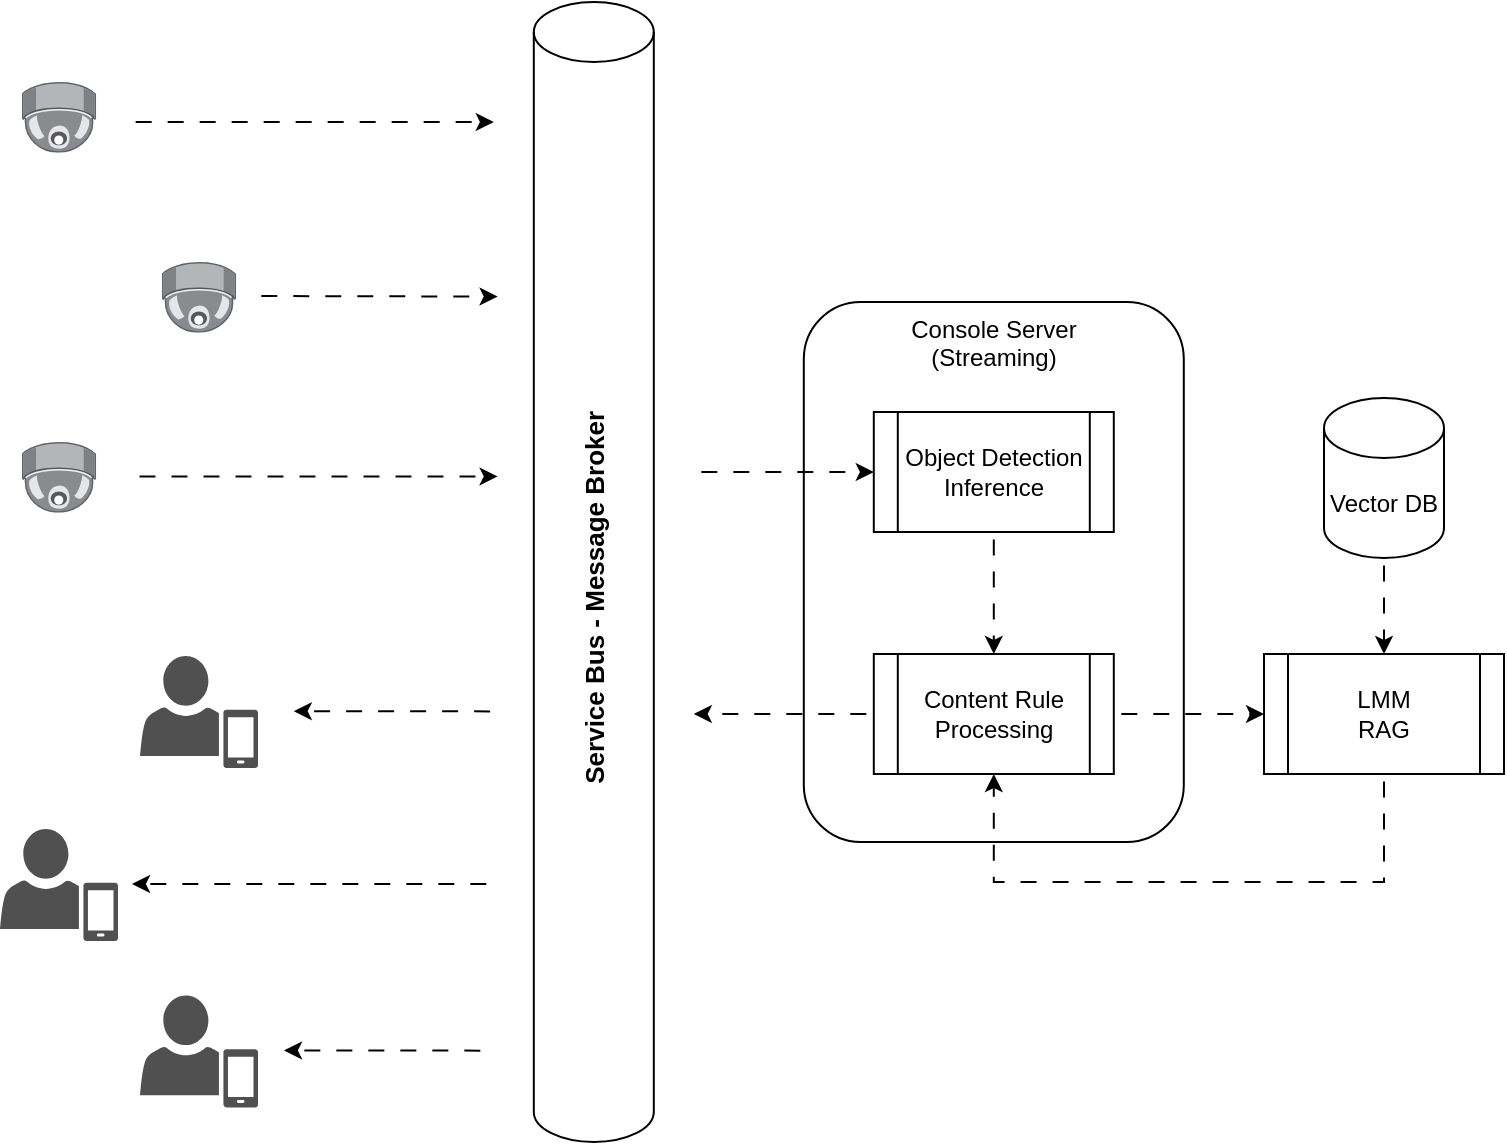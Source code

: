 <mxfile version="24.7.7" pages="4">
  <diagram id="ji1J6WkgpATInemFaY8f" name="architect-centralized">
    <mxGraphModel grid="1" page="1" gridSize="10" guides="1" tooltips="1" connect="1" arrows="1" fold="1" pageScale="1" pageWidth="1169" pageHeight="827" math="0" shadow="0">
      <root>
        <mxCell id="0" />
        <mxCell id="1" parent="0" />
        <mxCell id="9QZtivPQqKxNzh1nIKtD-1" value="Console Server&lt;div&gt;(Streaming)&lt;/div&gt;" style="rounded=1;whiteSpace=wrap;html=1;verticalAlign=top;fillColor=none;" vertex="1" parent="1">
          <mxGeometry x="429.9" y="170" width="190" height="270" as="geometry" />
        </mxCell>
        <mxCell id="e7pzw4XHsS5ILd1aQoIl-1" value="&lt;b&gt;&lt;font style=&quot;font-size: 13px;&quot;&gt;Service Bus - Message Broker&lt;/font&gt;&lt;/b&gt;" style="shape=cylinder3;whiteSpace=wrap;html=1;boundedLbl=1;backgroundOutline=1;size=15;horizontal=0;" vertex="1" parent="1">
          <mxGeometry x="294.9" y="20" width="60" height="570" as="geometry" />
        </mxCell>
        <mxCell id="nG8M49BADRJVLSTUglEq-1" value="" style="image;points=[];aspect=fixed;html=1;align=center;shadow=0;dashed=0;image=img/lib/allied_telesis/security/Surveillance_Camera_Ceiling.svg;" vertex="1" parent="1">
          <mxGeometry x="38.9" y="60" width="37.2" height="35.4" as="geometry" />
        </mxCell>
        <mxCell id="nG8M49BADRJVLSTUglEq-2" value="" style="image;points=[];aspect=fixed;html=1;align=center;shadow=0;dashed=0;image=img/lib/allied_telesis/security/Surveillance_Camera_Ceiling.svg;" vertex="1" parent="1">
          <mxGeometry x="108.9" y="150" width="37.2" height="35.4" as="geometry" />
        </mxCell>
        <mxCell id="nG8M49BADRJVLSTUglEq-4" value="" style="image;points=[];aspect=fixed;html=1;align=center;shadow=0;dashed=0;image=img/lib/allied_telesis/security/Surveillance_Camera_Ceiling.svg;" vertex="1" parent="1">
          <mxGeometry x="38.9" y="240" width="37.2" height="35.4" as="geometry" />
        </mxCell>
        <mxCell id="nG8M49BADRJVLSTUglEq-9" value="" style="sketch=0;pointerEvents=1;shadow=0;dashed=0;html=1;strokeColor=none;fillColor=#505050;labelPosition=center;verticalLabelPosition=bottom;verticalAlign=top;outlineConnect=0;align=center;shape=mxgraph.office.users.mobile_user;" vertex="1" parent="1">
          <mxGeometry x="98.0" y="347" width="59" height="56" as="geometry" />
        </mxCell>
        <mxCell id="nG8M49BADRJVLSTUglEq-12" value="Object Detection&lt;div&gt;Inference&lt;/div&gt;" style="shape=process;whiteSpace=wrap;html=1;backgroundOutline=1;" vertex="1" parent="1">
          <mxGeometry x="464.9" y="225" width="120" height="60" as="geometry" />
        </mxCell>
        <mxCell id="nG8M49BADRJVLSTUglEq-13" value="Content Rule Processing" style="shape=process;whiteSpace=wrap;html=1;backgroundOutline=1;" vertex="1" parent="1">
          <mxGeometry x="464.9" y="346" width="120" height="60" as="geometry" />
        </mxCell>
        <mxCell id="nG8M49BADRJVLSTUglEq-17" value="" style="endArrow=classic;html=1;rounded=0;flowAnimation=1;" edge="1" parent="1">
          <mxGeometry width="50" height="50" relative="1" as="geometry">
            <mxPoint x="92.1" y="80" as="sourcePoint" />
            <mxPoint x="274.9" y="80" as="targetPoint" />
          </mxGeometry>
        </mxCell>
        <mxCell id="nG8M49BADRJVLSTUglEq-18" value="" style="endArrow=classic;html=1;rounded=0;flowAnimation=1;" edge="1" parent="1">
          <mxGeometry width="50" height="50" relative="1" as="geometry">
            <mxPoint x="94.0" y="257.2" as="sourcePoint" />
            <mxPoint x="276.8" y="257.2" as="targetPoint" />
          </mxGeometry>
        </mxCell>
        <mxCell id="nG8M49BADRJVLSTUglEq-19" value="" style="endArrow=classic;html=1;rounded=0;flowAnimation=1;" edge="1" parent="1">
          <mxGeometry width="50" height="50" relative="1" as="geometry">
            <mxPoint x="274.9" y="461.0" as="sourcePoint" />
            <mxPoint x="94.0" y="461.0" as="targetPoint" />
          </mxGeometry>
        </mxCell>
        <mxCell id="nG8M49BADRJVLSTUglEq-21" value="" style="endArrow=classic;html=1;rounded=0;flowAnimation=1;" edge="1" parent="1">
          <mxGeometry width="50" height="50" relative="1" as="geometry">
            <mxPoint x="276.8" y="374.7" as="sourcePoint" />
            <mxPoint x="174.9" y="374.58" as="targetPoint" />
          </mxGeometry>
        </mxCell>
        <mxCell id="nG8M49BADRJVLSTUglEq-22" value="" style="endArrow=classic;html=1;rounded=0;flowAnimation=1;" edge="1" parent="1">
          <mxGeometry width="50" height="50" relative="1" as="geometry">
            <mxPoint x="271.9" y="544.32" as="sourcePoint" />
            <mxPoint x="170" y="544.2" as="targetPoint" />
          </mxGeometry>
        </mxCell>
        <mxCell id="nG8M49BADRJVLSTUglEq-24" value="" style="endArrow=classic;html=1;rounded=0;flowAnimation=1;" edge="1" parent="1">
          <mxGeometry width="50" height="50" relative="1" as="geometry">
            <mxPoint x="154.9" y="167" as="sourcePoint" />
            <mxPoint x="276.8" y="167.28" as="targetPoint" />
          </mxGeometry>
        </mxCell>
        <mxCell id="nG8M49BADRJVLSTUglEq-25" value="" style="endArrow=classic;html=1;rounded=0;entryX=0;entryY=0.5;entryDx=0;entryDy=0;flowAnimation=1;" edge="1" parent="1" target="nG8M49BADRJVLSTUglEq-12">
          <mxGeometry width="50" height="50" relative="1" as="geometry">
            <mxPoint x="374.9" y="255" as="sourcePoint" />
            <mxPoint x="474.9" y="265" as="targetPoint" />
          </mxGeometry>
        </mxCell>
        <mxCell id="nG8M49BADRJVLSTUglEq-27" value="" style="endArrow=classic;html=1;rounded=0;entryX=0.5;entryY=0;entryDx=0;entryDy=0;exitX=0.5;exitY=1;exitDx=0;exitDy=0;flowAnimation=1;" edge="1" parent="1" source="nG8M49BADRJVLSTUglEq-12" target="nG8M49BADRJVLSTUglEq-13">
          <mxGeometry width="50" height="50" relative="1" as="geometry">
            <mxPoint x="524.9" y="210" as="sourcePoint" />
            <mxPoint x="544.9" y="330" as="targetPoint" />
          </mxGeometry>
        </mxCell>
        <mxCell id="nG8M49BADRJVLSTUglEq-29" value="" style="endArrow=classic;html=1;rounded=0;flowAnimation=1;" edge="1" parent="1" source="nG8M49BADRJVLSTUglEq-13">
          <mxGeometry width="50" height="50" relative="1" as="geometry">
            <mxPoint x="466.8" y="373.62" as="sourcePoint" />
            <mxPoint x="374.9" y="376" as="targetPoint" />
          </mxGeometry>
        </mxCell>
        <mxCell id="aHDpGQisgEwn6j_LSuGA-2" value="" style="sketch=0;pointerEvents=1;shadow=0;dashed=0;html=1;strokeColor=none;fillColor=#505050;labelPosition=center;verticalLabelPosition=bottom;verticalAlign=top;outlineConnect=0;align=center;shape=mxgraph.office.users.mobile_user;" vertex="1" parent="1">
          <mxGeometry x="98" y="516.7" width="59" height="56" as="geometry" />
        </mxCell>
        <mxCell id="aHDpGQisgEwn6j_LSuGA-3" value="" style="sketch=0;pointerEvents=1;shadow=0;dashed=0;html=1;strokeColor=none;fillColor=#505050;labelPosition=center;verticalLabelPosition=bottom;verticalAlign=top;outlineConnect=0;align=center;shape=mxgraph.office.users.mobile_user;" vertex="1" parent="1">
          <mxGeometry x="28" y="433.5" width="59" height="56" as="geometry" />
        </mxCell>
        <mxCell id="dQhm4L9hSX17OaURR98U-1" value="" style="endArrow=classic;html=1;rounded=0;exitX=1;exitY=0.5;exitDx=0;exitDy=0;entryX=0;entryY=0.5;entryDx=0;entryDy=0;flowAnimation=1;" edge="1" parent="1" source="nG8M49BADRJVLSTUglEq-13" target="dQhm4L9hSX17OaURR98U-2">
          <mxGeometry width="50" height="50" relative="1" as="geometry">
            <mxPoint x="710" y="400" as="sourcePoint" />
            <mxPoint x="730" y="376" as="targetPoint" />
          </mxGeometry>
        </mxCell>
        <mxCell id="dQhm4L9hSX17OaURR98U-3" style="edgeStyle=orthogonalEdgeStyle;rounded=0;orthogonalLoop=1;jettySize=auto;html=1;entryX=0.5;entryY=1;entryDx=0;entryDy=0;exitX=0.5;exitY=1;exitDx=0;exitDy=0;flowAnimation=1;" edge="1" parent="1" source="dQhm4L9hSX17OaURR98U-2" target="nG8M49BADRJVLSTUglEq-13">
          <mxGeometry relative="1" as="geometry">
            <Array as="points">
              <mxPoint x="720" y="460" />
              <mxPoint x="525" y="460" />
            </Array>
          </mxGeometry>
        </mxCell>
        <mxCell id="dQhm4L9hSX17OaURR98U-2" value="LMM&lt;div&gt;RAG&lt;/div&gt;" style="shape=process;whiteSpace=wrap;html=1;backgroundOutline=1;" vertex="1" parent="1">
          <mxGeometry x="660" y="346" width="120" height="60" as="geometry" />
        </mxCell>
        <mxCell id="dQhm4L9hSX17OaURR98U-5" style="edgeStyle=orthogonalEdgeStyle;rounded=0;orthogonalLoop=1;jettySize=auto;html=1;flowAnimation=1;" edge="1" parent="1" source="dQhm4L9hSX17OaURR98U-4" target="dQhm4L9hSX17OaURR98U-2">
          <mxGeometry relative="1" as="geometry" />
        </mxCell>
        <mxCell id="dQhm4L9hSX17OaURR98U-4" value="Vector DB" style="shape=cylinder3;whiteSpace=wrap;html=1;boundedLbl=1;backgroundOutline=1;size=15;" vertex="1" parent="1">
          <mxGeometry x="690" y="218" width="60" height="80" as="geometry" />
        </mxCell>
      </root>
    </mxGraphModel>
  </diagram>
  <diagram name="architect-edge" id="OoYiek3xvdNI8JFgWQRG">
    <mxGraphModel grid="1" page="1" gridSize="10" guides="1" tooltips="1" connect="1" arrows="1" fold="1" pageScale="1" pageWidth="1169" pageHeight="827" math="0" shadow="0">
      <root>
        <mxCell id="vf4Y8awzn1n8FUjduxdT-0" />
        <mxCell id="vf4Y8awzn1n8FUjduxdT-1" parent="vf4Y8awzn1n8FUjduxdT-0" />
        <mxCell id="dqMFmp9tbh7VpOybmDCo-3" value="OTA" style="rounded=1;whiteSpace=wrap;html=1;verticalAlign=top;fillColor=none;" vertex="1" parent="vf4Y8awzn1n8FUjduxdT-1">
          <mxGeometry x="30" y="20" width="132.45" height="137.7" as="geometry" />
        </mxCell>
        <mxCell id="vf4Y8awzn1n8FUjduxdT-2" value="&lt;b&gt;&lt;font style=&quot;font-size: 13px;&quot;&gt;Service Bus - Message Broker&lt;/font&gt;&lt;/b&gt;" style="shape=cylinder3;whiteSpace=wrap;html=1;boundedLbl=1;backgroundOutline=1;size=15;horizontal=0;" parent="vf4Y8awzn1n8FUjduxdT-1" vertex="1">
          <mxGeometry x="578.67" y="82.3" width="60" height="290" as="geometry" />
        </mxCell>
        <mxCell id="vf4Y8awzn1n8FUjduxdT-3" value="" style="image;points=[];aspect=fixed;html=1;align=center;shadow=0;dashed=0;image=img/lib/allied_telesis/security/Surveillance_Camera_Ceiling.svg;" parent="vf4Y8awzn1n8FUjduxdT-1" vertex="1">
          <mxGeometry x="318.67" y="122.3" width="37.2" height="35.4" as="geometry" />
        </mxCell>
        <mxCell id="vf4Y8awzn1n8FUjduxdT-4" value="" style="image;points=[];aspect=fixed;html=1;align=center;shadow=0;dashed=0;image=img/lib/allied_telesis/security/Surveillance_Camera_Ceiling.svg;" parent="vf4Y8awzn1n8FUjduxdT-1" vertex="1">
          <mxGeometry x="388.67" y="212.3" width="37.2" height="35.4" as="geometry" />
        </mxCell>
        <mxCell id="vf4Y8awzn1n8FUjduxdT-5" value="" style="image;points=[];aspect=fixed;html=1;align=center;shadow=0;dashed=0;image=img/lib/allied_telesis/security/Surveillance_Camera_Ceiling.svg;" parent="vf4Y8awzn1n8FUjduxdT-1" vertex="1">
          <mxGeometry x="318.67" y="302.3" width="37.2" height="35.4" as="geometry" />
        </mxCell>
        <mxCell id="vf4Y8awzn1n8FUjduxdT-6" value="" style="sketch=0;pointerEvents=1;shadow=0;dashed=0;html=1;strokeColor=none;fillColor=#505050;labelPosition=center;verticalLabelPosition=bottom;verticalAlign=top;outlineConnect=0;align=center;shape=mxgraph.office.users.mobile_user;" parent="vf4Y8awzn1n8FUjduxdT-1" vertex="1">
          <mxGeometry x="867.77" y="112" width="59" height="56" as="geometry" />
        </mxCell>
        <mxCell id="vf4Y8awzn1n8FUjduxdT-7" value="" style="sketch=0;pointerEvents=1;shadow=0;dashed=0;html=1;strokeColor=none;fillColor=#505050;labelPosition=center;verticalLabelPosition=bottom;verticalAlign=top;outlineConnect=0;align=center;shape=mxgraph.office.users.mobile_user;" parent="vf4Y8awzn1n8FUjduxdT-1" vertex="1">
          <mxGeometry x="867.77" y="281.7" width="59" height="56" as="geometry" />
        </mxCell>
        <mxCell id="vf4Y8awzn1n8FUjduxdT-8" value="" style="sketch=0;pointerEvents=1;shadow=0;dashed=0;html=1;strokeColor=none;fillColor=#505050;labelPosition=center;verticalLabelPosition=bottom;verticalAlign=top;outlineConnect=0;align=center;shape=mxgraph.office.users.mobile_user;" parent="vf4Y8awzn1n8FUjduxdT-1" vertex="1">
          <mxGeometry x="797.77" y="198.5" width="59" height="56" as="geometry" />
        </mxCell>
        <mxCell id="vf4Y8awzn1n8FUjduxdT-9" value="Object Detection&lt;div style=&quot;font-size: 9px;&quot;&gt;Inference&lt;/div&gt;" style="shape=process;whiteSpace=wrap;html=1;backgroundOutline=1;fontSize=9;" parent="vf4Y8awzn1n8FUjduxdT-1" vertex="1">
          <mxGeometry x="58.77" y="50.0" width="75" height="32.3" as="geometry" />
        </mxCell>
        <mxCell id="vf4Y8awzn1n8FUjduxdT-10" value="Content Rule Processing" style="shape=process;whiteSpace=wrap;html=1;backgroundOutline=1;fontSize=9;" parent="vf4Y8awzn1n8FUjduxdT-1" vertex="1">
          <mxGeometry x="58.67" y="112.3" width="75.1" height="30" as="geometry" />
        </mxCell>
        <mxCell id="vf4Y8awzn1n8FUjduxdT-11" value="" style="endArrow=classic;html=1;rounded=0;flowAnimation=1;" parent="vf4Y8awzn1n8FUjduxdT-1" edge="1">
          <mxGeometry width="50" height="50" relative="1" as="geometry">
            <mxPoint x="375.87" y="142.3" as="sourcePoint" />
            <mxPoint x="558.67" y="142.3" as="targetPoint" />
          </mxGeometry>
        </mxCell>
        <mxCell id="vf4Y8awzn1n8FUjduxdT-12" value="" style="endArrow=classic;html=1;rounded=0;flowAnimation=1;" parent="vf4Y8awzn1n8FUjduxdT-1" edge="1">
          <mxGeometry width="50" height="50" relative="1" as="geometry">
            <mxPoint x="377.77" y="319.5" as="sourcePoint" />
            <mxPoint x="560.57" y="319.5" as="targetPoint" />
          </mxGeometry>
        </mxCell>
        <mxCell id="vf4Y8awzn1n8FUjduxdT-16" value="" style="endArrow=classic;html=1;rounded=0;flowAnimation=1;" parent="vf4Y8awzn1n8FUjduxdT-1" edge="1">
          <mxGeometry width="50" height="50" relative="1" as="geometry">
            <mxPoint x="438.67" y="229.3" as="sourcePoint" />
            <mxPoint x="560.57" y="229.58" as="targetPoint" />
          </mxGeometry>
        </mxCell>
        <mxCell id="vf4Y8awzn1n8FUjduxdT-18" value="" style="endArrow=classic;html=1;rounded=0;entryX=0.5;entryY=0;entryDx=0;entryDy=0;exitX=0.5;exitY=1;exitDx=0;exitDy=0;flowAnimation=1;" parent="vf4Y8awzn1n8FUjduxdT-1" source="vf4Y8awzn1n8FUjduxdT-9" target="vf4Y8awzn1n8FUjduxdT-10" edge="1">
          <mxGeometry width="50" height="50" relative="1" as="geometry">
            <mxPoint x="168.67" y="122.3" as="sourcePoint" />
            <mxPoint x="188.67" y="242.3" as="targetPoint" />
          </mxGeometry>
        </mxCell>
        <mxCell id="dqMFmp9tbh7VpOybmDCo-0" value="" style="endArrow=classic;html=1;rounded=0;flowAnimation=1;" edge="1" parent="vf4Y8awzn1n8FUjduxdT-1">
          <mxGeometry width="50" height="50" relative="1" as="geometry">
            <mxPoint x="657.77" y="137.4" as="sourcePoint" />
            <mxPoint x="840.57" y="137.4" as="targetPoint" />
          </mxGeometry>
        </mxCell>
        <mxCell id="dqMFmp9tbh7VpOybmDCo-1" value="" style="endArrow=classic;html=1;rounded=0;flowAnimation=1;" edge="1" parent="vf4Y8awzn1n8FUjduxdT-1">
          <mxGeometry width="50" height="50" relative="1" as="geometry">
            <mxPoint x="657.77" y="226.0" as="sourcePoint" />
            <mxPoint x="779.67" y="226.28" as="targetPoint" />
          </mxGeometry>
        </mxCell>
        <mxCell id="dqMFmp9tbh7VpOybmDCo-2" value="" style="endArrow=classic;html=1;rounded=0;flowAnimation=1;" edge="1" parent="vf4Y8awzn1n8FUjduxdT-1">
          <mxGeometry width="50" height="50" relative="1" as="geometry">
            <mxPoint x="659.67" y="314.6" as="sourcePoint" />
            <mxPoint x="842.47" y="314.6" as="targetPoint" />
          </mxGeometry>
        </mxCell>
        <mxCell id="dqMFmp9tbh7VpOybmDCo-4" style="rounded=0;orthogonalLoop=1;jettySize=auto;html=1;exitX=1.017;exitY=0.862;exitDx=0;exitDy=0;exitPerimeter=0;flowAnimation=1;" edge="1" parent="vf4Y8awzn1n8FUjduxdT-1" source="dqMFmp9tbh7VpOybmDCo-3">
          <mxGeometry relative="1" as="geometry">
            <mxPoint x="308.67" y="140" as="targetPoint" />
          </mxGeometry>
        </mxCell>
        <mxCell id="dqMFmp9tbh7VpOybmDCo-6" style="rounded=0;orthogonalLoop=1;jettySize=auto;html=1;exitX=0.985;exitY=0.937;exitDx=0;exitDy=0;exitPerimeter=0;flowAnimation=1;" edge="1" parent="vf4Y8awzn1n8FUjduxdT-1" source="dqMFmp9tbh7VpOybmDCo-3">
          <mxGeometry relative="1" as="geometry">
            <mxPoint x="378.67" y="230" as="targetPoint" />
            <mxPoint x="222.67" y="168.3" as="sourcePoint" />
          </mxGeometry>
        </mxCell>
        <mxCell id="dqMFmp9tbh7VpOybmDCo-7" style="rounded=0;orthogonalLoop=1;jettySize=auto;html=1;exitX=0.905;exitY=0.987;exitDx=0;exitDy=0;exitPerimeter=0;flowAnimation=1;" edge="1" parent="vf4Y8awzn1n8FUjduxdT-1" source="dqMFmp9tbh7VpOybmDCo-3">
          <mxGeometry relative="1" as="geometry">
            <mxPoint x="308.67" y="300" as="targetPoint" />
            <mxPoint x="188.67" y="157.7" as="sourcePoint" />
          </mxGeometry>
        </mxCell>
      </root>
    </mxGraphModel>
  </diagram>
  <diagram id="lX0qhflRJFkNam4IQ8__" name="train object detection">
    <mxGraphModel grid="1" page="1" gridSize="10" guides="1" tooltips="1" connect="1" arrows="1" fold="1" pageScale="1" pageWidth="1169" pageHeight="827" background="none" math="0" shadow="0">
      <root>
        <mxCell id="0" />
        <mxCell id="1" parent="0" />
        <mxCell id="629Iq-z-H1SNCq5GsgyD-30" value="" style="shape=mxgraph.bpmn.data;labelPosition=center;verticalLabelPosition=bottom;align=center;verticalAlign=top;whiteSpace=wrap;size=15;html=1;rounded=0;labelBackgroundColor=none;" vertex="1" parent="1">
          <mxGeometry x="700" y="310" width="40" height="60" as="geometry" />
        </mxCell>
        <mxCell id="629Iq-z-H1SNCq5GsgyD-45" value="" style="shape=mxgraph.bpmn.data;labelPosition=center;verticalLabelPosition=bottom;align=center;verticalAlign=top;whiteSpace=wrap;size=15;html=1;rounded=0;labelBackgroundColor=none;" vertex="1" parent="1">
          <mxGeometry x="705" y="315" width="40" height="60" as="geometry" />
        </mxCell>
        <mxCell id="629Iq-z-H1SNCq5GsgyD-28" value="" style="shape=mxgraph.bpmn.data;labelPosition=center;verticalLabelPosition=bottom;align=center;verticalAlign=top;whiteSpace=wrap;size=15;html=1;rounded=0;labelBackgroundColor=none;" vertex="1" parent="1">
          <mxGeometry x="700" y="170" width="40" height="60" as="geometry" />
        </mxCell>
        <mxCell id="629Iq-z-H1SNCq5GsgyD-3" style="edgeStyle=none;html=1;flowAnimation=1;rounded=0;labelBackgroundColor=none;fontColor=default;" edge="1" parent="1" source="629Iq-z-H1SNCq5GsgyD-1" target="629Iq-z-H1SNCq5GsgyD-2">
          <mxGeometry relative="1" as="geometry" />
        </mxCell>
        <mxCell id="629Iq-z-H1SNCq5GsgyD-1" value="Import of Images&lt;br&gt;(real life photos)" style="rounded=0;whiteSpace=wrap;html=1;labelBackgroundColor=none;" vertex="1" parent="1">
          <mxGeometry x="160" y="40" width="120" height="60" as="geometry" />
        </mxCell>
        <mxCell id="629Iq-z-H1SNCq5GsgyD-5" value="" style="edgeStyle=none;html=1;flowAnimation=1;rounded=0;labelBackgroundColor=none;fontColor=default;" edge="1" parent="1" source="629Iq-z-H1SNCq5GsgyD-2" target="629Iq-z-H1SNCq5GsgyD-4">
          <mxGeometry relative="1" as="geometry" />
        </mxCell>
        <mxCell id="629Iq-z-H1SNCq5GsgyD-2" value="Annotate&lt;br&gt;(auto &amp;amp; manual)" style="rounded=0;whiteSpace=wrap;html=1;labelBackgroundColor=none;" vertex="1" parent="1">
          <mxGeometry x="340" y="40" width="120" height="60" as="geometry" />
        </mxCell>
        <mxCell id="629Iq-z-H1SNCq5GsgyD-7" value="" style="edgeStyle=none;html=1;flowAnimation=1;rounded=0;labelBackgroundColor=none;fontColor=default;" edge="1" parent="1" source="629Iq-z-H1SNCq5GsgyD-9" target="629Iq-z-H1SNCq5GsgyD-6">
          <mxGeometry relative="1" as="geometry" />
        </mxCell>
        <mxCell id="629Iq-z-H1SNCq5GsgyD-11" style="edgeStyle=none;html=1;flowAnimation=1;rounded=0;labelBackgroundColor=none;fontColor=default;" edge="1" parent="1" source="629Iq-z-H1SNCq5GsgyD-4" target="629Iq-z-H1SNCq5GsgyD-9">
          <mxGeometry relative="1" as="geometry" />
        </mxCell>
        <mxCell id="629Iq-z-H1SNCq5GsgyD-4" value="Ready Dataset&lt;br&gt;Resize &amp;amp; Augment" style="rounded=0;whiteSpace=wrap;html=1;labelBackgroundColor=none;" vertex="1" parent="1">
          <mxGeometry x="524.5" y="40" width="120" height="60" as="geometry" />
        </mxCell>
        <mxCell id="629Iq-z-H1SNCq5GsgyD-12" style="edgeStyle=none;html=1;flowAnimation=1;rounded=0;labelBackgroundColor=none;fontColor=default;" edge="1" parent="1" source="629Iq-z-H1SNCq5GsgyD-6" target="629Iq-z-H1SNCq5GsgyD-8">
          <mxGeometry relative="1" as="geometry" />
        </mxCell>
        <mxCell id="629Iq-z-H1SNCq5GsgyD-6" value="Train with Yolo-NAS&lt;br&gt;on COCO check-point" style="whiteSpace=wrap;html=1;rounded=0;labelBackgroundColor=none;" vertex="1" parent="1">
          <mxGeometry x="810" y="40" width="120" height="60" as="geometry" />
        </mxCell>
        <mxCell id="629Iq-z-H1SNCq5GsgyD-8" value="Model V1 mAP 70.2%" style="shape=mxgraph.bpmn.data;labelPosition=center;verticalLabelPosition=bottom;align=center;verticalAlign=top;whiteSpace=wrap;size=15;html=1;rounded=0;labelBackgroundColor=none;" vertex="1" parent="1">
          <mxGeometry x="1000" y="40" width="40" height="60" as="geometry" />
        </mxCell>
        <mxCell id="629Iq-z-H1SNCq5GsgyD-27" style="edgeStyle=none;html=1;flowAnimation=1;rounded=0;labelBackgroundColor=none;fontColor=default;" edge="1" parent="1" target="629Iq-z-H1SNCq5GsgyD-24">
          <mxGeometry relative="1" as="geometry">
            <mxPoint x="730" y="140" as="sourcePoint" />
          </mxGeometry>
        </mxCell>
        <mxCell id="629Iq-z-H1SNCq5GsgyD-9" value="Dataset&lt;br&gt;V1" style="shape=mxgraph.bpmn.data;labelPosition=center;verticalLabelPosition=bottom;align=center;verticalAlign=top;whiteSpace=wrap;size=15;html=1;rounded=0;labelBackgroundColor=none;" vertex="1" parent="1">
          <mxGeometry x="710" y="40" width="40" height="60" as="geometry" />
        </mxCell>
        <mxCell id="629Iq-z-H1SNCq5GsgyD-13" style="edgeStyle=none;html=1;shadow=0;rounded=0;flowAnimation=1;labelBackgroundColor=none;fontColor=default;" edge="1" parent="1" source="629Iq-z-H1SNCq5GsgyD-10" target="629Iq-z-H1SNCq5GsgyD-1">
          <mxGeometry relative="1" as="geometry" />
        </mxCell>
        <mxCell id="629Iq-z-H1SNCq5GsgyD-10" value="66 images" style="shape=mxgraph.bpmn.data;labelPosition=center;verticalLabelPosition=bottom;align=center;verticalAlign=top;whiteSpace=wrap;size=15;html=1;rounded=0;labelBackgroundColor=none;" vertex="1" parent="1">
          <mxGeometry x="50" y="40" width="40" height="60" as="geometry" />
        </mxCell>
        <mxCell id="629Iq-z-H1SNCq5GsgyD-14" style="edgeStyle=none;html=1;flowAnimation=1;rounded=0;labelBackgroundColor=none;fontColor=default;" edge="1" parent="1" source="629Iq-z-H1SNCq5GsgyD-15" target="629Iq-z-H1SNCq5GsgyD-17">
          <mxGeometry relative="1" as="geometry" />
        </mxCell>
        <mxCell id="629Iq-z-H1SNCq5GsgyD-15" value="Import of Images&lt;br&gt;(gen from SD3, SDXL)" style="rounded=0;whiteSpace=wrap;html=1;labelBackgroundColor=none;" vertex="1" parent="1">
          <mxGeometry x="160" y="180" width="120" height="60" as="geometry" />
        </mxCell>
        <mxCell id="629Iq-z-H1SNCq5GsgyD-16" value="" style="edgeStyle=none;html=1;flowAnimation=1;rounded=0;labelBackgroundColor=none;fontColor=default;" edge="1" parent="1" source="629Iq-z-H1SNCq5GsgyD-17" target="629Iq-z-H1SNCq5GsgyD-20">
          <mxGeometry relative="1" as="geometry" />
        </mxCell>
        <mxCell id="629Iq-z-H1SNCq5GsgyD-17" value="Annotate&lt;br&gt;(auto &amp;amp; manual)" style="rounded=0;whiteSpace=wrap;html=1;labelBackgroundColor=none;" vertex="1" parent="1">
          <mxGeometry x="340" y="180" width="120" height="60" as="geometry" />
        </mxCell>
        <mxCell id="629Iq-z-H1SNCq5GsgyD-18" value="" style="edgeStyle=none;html=1;flowAnimation=1;rounded=0;labelBackgroundColor=none;fontColor=default;" edge="1" parent="1" source="629Iq-z-H1SNCq5GsgyD-24" target="629Iq-z-H1SNCq5GsgyD-22">
          <mxGeometry relative="1" as="geometry" />
        </mxCell>
        <mxCell id="629Iq-z-H1SNCq5GsgyD-19" style="edgeStyle=none;html=1;flowAnimation=1;rounded=0;labelBackgroundColor=none;fontColor=default;" edge="1" parent="1" source="629Iq-z-H1SNCq5GsgyD-20" target="629Iq-z-H1SNCq5GsgyD-24">
          <mxGeometry relative="1" as="geometry" />
        </mxCell>
        <mxCell id="629Iq-z-H1SNCq5GsgyD-20" value="Ready Dataset&lt;br&gt;Resize &amp;amp; Augment" style="rounded=0;whiteSpace=wrap;html=1;labelBackgroundColor=none;" vertex="1" parent="1">
          <mxGeometry x="524.5" y="180" width="120" height="60" as="geometry" />
        </mxCell>
        <mxCell id="629Iq-z-H1SNCq5GsgyD-21" style="edgeStyle=none;html=1;flowAnimation=1;rounded=0;labelBackgroundColor=none;fontColor=default;" edge="1" parent="1" source="629Iq-z-H1SNCq5GsgyD-22" target="629Iq-z-H1SNCq5GsgyD-23">
          <mxGeometry relative="1" as="geometry" />
        </mxCell>
        <mxCell id="629Iq-z-H1SNCq5GsgyD-22" value="Train with Yolo-NAS&lt;br style=&quot;border-color: var(--border-color);&quot;&gt;on COCO check-point" style="whiteSpace=wrap;html=1;rounded=0;labelBackgroundColor=none;" vertex="1" parent="1">
          <mxGeometry x="810" y="180" width="120" height="60" as="geometry" />
        </mxCell>
        <mxCell id="629Iq-z-H1SNCq5GsgyD-23" value="Model V2 mAP 78.9%" style="shape=mxgraph.bpmn.data;labelPosition=center;verticalLabelPosition=bottom;align=center;verticalAlign=top;whiteSpace=wrap;size=15;html=1;rounded=0;labelBackgroundColor=none;" vertex="1" parent="1">
          <mxGeometry x="1000" y="180" width="40" height="60" as="geometry" />
        </mxCell>
        <mxCell id="629Iq-z-H1SNCq5GsgyD-44" style="edgeStyle=none;html=1;entryX=0.5;entryY=0;entryDx=0;entryDy=0;entryPerimeter=0;flowAnimation=1;rounded=0;labelBackgroundColor=none;fontColor=default;" edge="1" parent="1" target="629Iq-z-H1SNCq5GsgyD-41">
          <mxGeometry relative="1" as="geometry">
            <mxPoint x="730" y="280" as="sourcePoint" />
          </mxGeometry>
        </mxCell>
        <mxCell id="629Iq-z-H1SNCq5GsgyD-24" value="Dataset&lt;br&gt;V2" style="shape=mxgraph.bpmn.data;labelPosition=center;verticalLabelPosition=bottom;align=center;verticalAlign=top;whiteSpace=wrap;size=15;html=1;rounded=0;labelBackgroundColor=none;" vertex="1" parent="1">
          <mxGeometry x="710" y="180" width="40" height="60" as="geometry" />
        </mxCell>
        <mxCell id="629Iq-z-H1SNCq5GsgyD-25" style="edgeStyle=none;html=1;flowAnimation=1;rounded=0;labelBackgroundColor=none;fontColor=default;" edge="1" parent="1" source="629Iq-z-H1SNCq5GsgyD-26" target="629Iq-z-H1SNCq5GsgyD-15">
          <mxGeometry relative="1" as="geometry" />
        </mxCell>
        <mxCell id="629Iq-z-H1SNCq5GsgyD-26" value="25 images" style="shape=mxgraph.bpmn.data;labelPosition=center;verticalLabelPosition=bottom;align=center;verticalAlign=top;whiteSpace=wrap;size=15;html=1;rounded=0;labelBackgroundColor=none;" vertex="1" parent="1">
          <mxGeometry x="50" y="180" width="40" height="60" as="geometry" />
        </mxCell>
        <mxCell id="629Iq-z-H1SNCq5GsgyD-31" style="edgeStyle=none;html=1;flowAnimation=1;rounded=0;labelBackgroundColor=none;fontColor=default;" edge="1" parent="1" source="629Iq-z-H1SNCq5GsgyD-32" target="629Iq-z-H1SNCq5GsgyD-34">
          <mxGeometry relative="1" as="geometry" />
        </mxCell>
        <mxCell id="629Iq-z-H1SNCq5GsgyD-32" value="Import of Images&lt;br&gt;(gen from Flux.1)" style="rounded=0;whiteSpace=wrap;html=1;labelBackgroundColor=none;" vertex="1" parent="1">
          <mxGeometry x="160" y="320" width="120" height="60" as="geometry" />
        </mxCell>
        <mxCell id="629Iq-z-H1SNCq5GsgyD-33" value="" style="edgeStyle=none;html=1;flowAnimation=1;rounded=0;labelBackgroundColor=none;fontColor=default;" edge="1" parent="1" source="629Iq-z-H1SNCq5GsgyD-34" target="629Iq-z-H1SNCq5GsgyD-37">
          <mxGeometry relative="1" as="geometry" />
        </mxCell>
        <mxCell id="629Iq-z-H1SNCq5GsgyD-34" value="Annotate&lt;br&gt;(auto &amp;amp; manual)" style="rounded=0;whiteSpace=wrap;html=1;labelBackgroundColor=none;" vertex="1" parent="1">
          <mxGeometry x="340" y="320" width="120" height="60" as="geometry" />
        </mxCell>
        <mxCell id="629Iq-z-H1SNCq5GsgyD-35" value="" style="edgeStyle=none;html=1;flowAnimation=1;rounded=0;labelBackgroundColor=none;fontColor=default;" edge="1" parent="1" source="629Iq-z-H1SNCq5GsgyD-41" target="629Iq-z-H1SNCq5GsgyD-39">
          <mxGeometry relative="1" as="geometry" />
        </mxCell>
        <mxCell id="629Iq-z-H1SNCq5GsgyD-36" style="edgeStyle=none;html=1;flowAnimation=1;rounded=0;labelBackgroundColor=none;fontColor=default;" edge="1" parent="1" source="629Iq-z-H1SNCq5GsgyD-37" target="629Iq-z-H1SNCq5GsgyD-41">
          <mxGeometry relative="1" as="geometry" />
        </mxCell>
        <mxCell id="629Iq-z-H1SNCq5GsgyD-37" value="Ready Dataset&lt;br&gt;Resize &amp;amp; Augment" style="rounded=0;whiteSpace=wrap;html=1;labelBackgroundColor=none;" vertex="1" parent="1">
          <mxGeometry x="524.5" y="320" width="120" height="60" as="geometry" />
        </mxCell>
        <mxCell id="629Iq-z-H1SNCq5GsgyD-38" style="edgeStyle=none;html=1;flowAnimation=1;rounded=0;labelBackgroundColor=none;fontColor=default;" edge="1" parent="1" source="629Iq-z-H1SNCq5GsgyD-39" target="629Iq-z-H1SNCq5GsgyD-40">
          <mxGeometry relative="1" as="geometry" />
        </mxCell>
        <mxCell id="629Iq-z-H1SNCq5GsgyD-39" value="Train with Yolo-NAS&lt;br style=&quot;border-color: var(--border-color);&quot;&gt;on COCO check-point" style="whiteSpace=wrap;html=1;rounded=0;labelBackgroundColor=none;" vertex="1" parent="1">
          <mxGeometry x="810" y="320" width="120" height="60" as="geometry" />
        </mxCell>
        <mxCell id="629Iq-z-H1SNCq5GsgyD-40" value="Model V3 mAP 71.1%" style="shape=mxgraph.bpmn.data;labelPosition=center;verticalLabelPosition=bottom;align=center;verticalAlign=top;whiteSpace=wrap;size=15;html=1;rounded=0;labelBackgroundColor=none;" vertex="1" parent="1">
          <mxGeometry x="1000" y="320" width="40" height="60" as="geometry" />
        </mxCell>
        <mxCell id="629Iq-z-H1SNCq5GsgyD-41" value="Dataset&lt;br&gt;V3" style="shape=mxgraph.bpmn.data;labelPosition=center;verticalLabelPosition=bottom;align=center;verticalAlign=top;whiteSpace=wrap;size=15;html=1;rounded=0;labelBackgroundColor=none;" vertex="1" parent="1">
          <mxGeometry x="710" y="320" width="40" height="60" as="geometry" />
        </mxCell>
        <mxCell id="629Iq-z-H1SNCq5GsgyD-42" style="edgeStyle=none;html=1;flowAnimation=1;rounded=0;labelBackgroundColor=none;fontColor=default;" edge="1" parent="1" source="629Iq-z-H1SNCq5GsgyD-43" target="629Iq-z-H1SNCq5GsgyD-32">
          <mxGeometry relative="1" as="geometry" />
        </mxCell>
        <mxCell id="629Iq-z-H1SNCq5GsgyD-43" value="32 images" style="shape=mxgraph.bpmn.data;labelPosition=center;verticalLabelPosition=bottom;align=center;verticalAlign=top;whiteSpace=wrap;size=15;html=1;rounded=0;labelBackgroundColor=none;" vertex="1" parent="1">
          <mxGeometry x="50" y="320" width="40" height="60" as="geometry" />
        </mxCell>
      </root>
    </mxGraphModel>
  </diagram>
  <diagram id="EQxWyEpOpyh76GhBhjyy" name="decision abstract">
    <mxGraphModel dx="1414" dy="659" grid="1" gridSize="10" guides="1" tooltips="1" connect="1" arrows="1" fold="1" page="1" pageScale="1" pageWidth="1169" pageHeight="827" math="0" shadow="0">
      <root>
        <mxCell id="0" />
        <mxCell id="1" parent="0" />
        <mxCell id="6" style="edgeStyle=none;html=1;" parent="1" source="4" target="5" edge="1">
          <mxGeometry relative="1" as="geometry" />
        </mxCell>
        <mxCell id="4" value="Object Detection" style="rounded=1;whiteSpace=wrap;html=1;" parent="1" vertex="1">
          <mxGeometry x="90" y="80" width="120" height="60" as="geometry" />
        </mxCell>
        <mxCell id="8" value="N" style="edgeStyle=none;html=1;" parent="1" source="5" target="7" edge="1">
          <mxGeometry relative="1" as="geometry" />
        </mxCell>
        <mxCell id="21" style="edgeStyle=orthogonalEdgeStyle;html=1;entryX=0;entryY=0.5;entryDx=0;entryDy=0;exitX=0.5;exitY=1;exitDx=0;exitDy=0;" parent="1" source="5" target="20" edge="1">
          <mxGeometry relative="1" as="geometry" />
        </mxCell>
        <mxCell id="26" value="Y" style="edgeLabel;html=1;align=center;verticalAlign=middle;resizable=0;points=[];" parent="21" vertex="1" connectable="0">
          <mxGeometry x="-0.964" relative="1" as="geometry">
            <mxPoint as="offset" />
          </mxGeometry>
        </mxCell>
        <mxCell id="5" value="People presents?" style="rhombus;whiteSpace=wrap;html=1;" parent="1" vertex="1">
          <mxGeometry x="280" y="70" width="80" height="80" as="geometry" />
        </mxCell>
        <mxCell id="10" value="N" style="edgeStyle=none;html=1;" parent="1" source="7" target="9" edge="1">
          <mxGeometry relative="1" as="geometry" />
        </mxCell>
        <mxCell id="22" style="edgeStyle=orthogonalEdgeStyle;html=1;entryX=0;entryY=0.5;entryDx=0;entryDy=0;exitX=0.5;exitY=1;exitDx=0;exitDy=0;" parent="1" source="7" target="20" edge="1">
          <mxGeometry relative="1" as="geometry" />
        </mxCell>
        <mxCell id="27" value="Y" style="edgeLabel;html=1;align=center;verticalAlign=middle;resizable=0;points=[];" parent="22" vertex="1" connectable="0">
          <mxGeometry x="-0.959" relative="1" as="geometry">
            <mxPoint as="offset" />
          </mxGeometry>
        </mxCell>
        <mxCell id="7" value="Personal&lt;br style=&quot;border-color: var(--border-color);&quot;&gt;belong&lt;br style=&quot;border-color: var(--border-color);&quot;&gt;ings?" style="rhombus;whiteSpace=wrap;html=1;" parent="1" vertex="1">
          <mxGeometry x="440" y="70" width="80" height="80" as="geometry" />
        </mxCell>
        <mxCell id="12" value="Y" style="edgeStyle=none;html=1;" parent="1" source="9" target="11" edge="1">
          <mxGeometry relative="1" as="geometry" />
        </mxCell>
        <mxCell id="23" style="edgeStyle=orthogonalEdgeStyle;html=1;entryX=0;entryY=0.5;entryDx=0;entryDy=0;exitX=0.5;exitY=1;exitDx=0;exitDy=0;" parent="1" source="9" target="20" edge="1">
          <mxGeometry relative="1" as="geometry" />
        </mxCell>
        <mxCell id="28" value="N" style="edgeLabel;html=1;align=center;verticalAlign=middle;resizable=0;points=[];" parent="23" vertex="1" connectable="0">
          <mxGeometry x="-0.935" relative="1" as="geometry">
            <mxPoint as="offset" />
          </mxGeometry>
        </mxCell>
        <mxCell id="9" value="Lounger presents?" style="rhombus;whiteSpace=wrap;html=1;" parent="1" vertex="1">
          <mxGeometry x="600" y="70" width="80" height="80" as="geometry" />
        </mxCell>
        <mxCell id="14" style="edgeStyle=none;html=1;entryX=0;entryY=0.5;entryDx=0;entryDy=0;" parent="1" source="11" target="13" edge="1">
          <mxGeometry relative="1" as="geometry" />
        </mxCell>
        <mxCell id="15" value="Y" style="edgeLabel;html=1;align=center;verticalAlign=middle;resizable=0;points=[];" parent="14" vertex="1" connectable="0">
          <mxGeometry x="-0.143" y="1" relative="1" as="geometry">
            <mxPoint as="offset" />
          </mxGeometry>
        </mxCell>
        <mxCell id="24" style="edgeStyle=orthogonalEdgeStyle;html=1;entryX=0;entryY=0.5;entryDx=0;entryDy=0;exitX=0.5;exitY=1;exitDx=0;exitDy=0;" parent="1" source="11" target="20" edge="1">
          <mxGeometry relative="1" as="geometry" />
        </mxCell>
        <mxCell id="29" value="N" style="edgeLabel;html=1;align=center;verticalAlign=middle;resizable=0;points=[];" parent="24" vertex="1" connectable="0">
          <mxGeometry x="-0.85" relative="1" as="geometry">
            <mxPoint as="offset" />
          </mxGeometry>
        </mxCell>
        <mxCell id="11" value="Towel or drinks left?" style="rhombus;whiteSpace=wrap;html=1;" parent="1" vertex="1">
          <mxGeometry x="760" y="70" width="80" height="80" as="geometry" />
        </mxCell>
        <mxCell id="13" value="Status: awaiting cleanup" style="rounded=1;whiteSpace=wrap;html=1;" parent="1" vertex="1">
          <mxGeometry x="920" y="80" width="120" height="60" as="geometry" />
        </mxCell>
        <mxCell id="20" value="Status: normal" style="rounded=1;whiteSpace=wrap;html=1;" parent="1" vertex="1">
          <mxGeometry x="920" y="180" width="120" height="60" as="geometry" />
        </mxCell>
      </root>
    </mxGraphModel>
  </diagram>
</mxfile>
